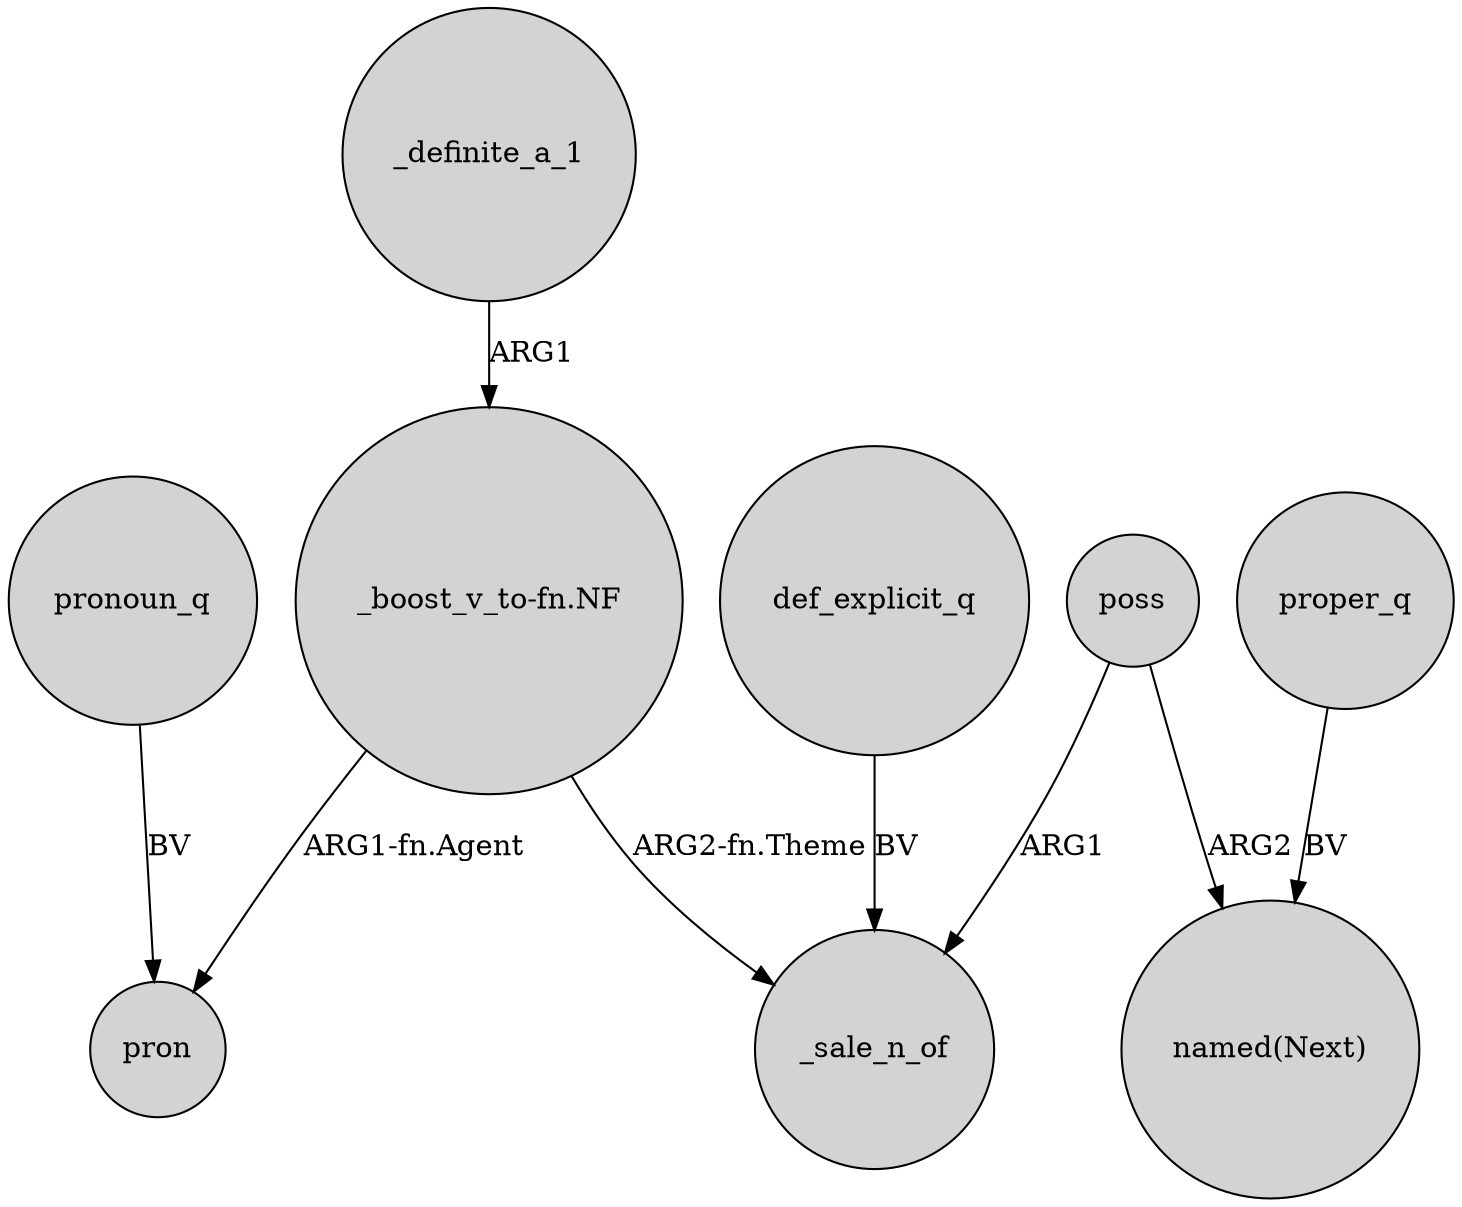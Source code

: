 digraph {
	node [shape=circle style=filled]
	_definite_a_1 -> "_boost_v_to-fn.NF" [label=ARG1]
	poss -> "named(Next)" [label=ARG2]
	def_explicit_q -> _sale_n_of [label=BV]
	poss -> _sale_n_of [label=ARG1]
	"_boost_v_to-fn.NF" -> _sale_n_of [label="ARG2-fn.Theme"]
	"_boost_v_to-fn.NF" -> pron [label="ARG1-fn.Agent"]
	proper_q -> "named(Next)" [label=BV]
	pronoun_q -> pron [label=BV]
}
